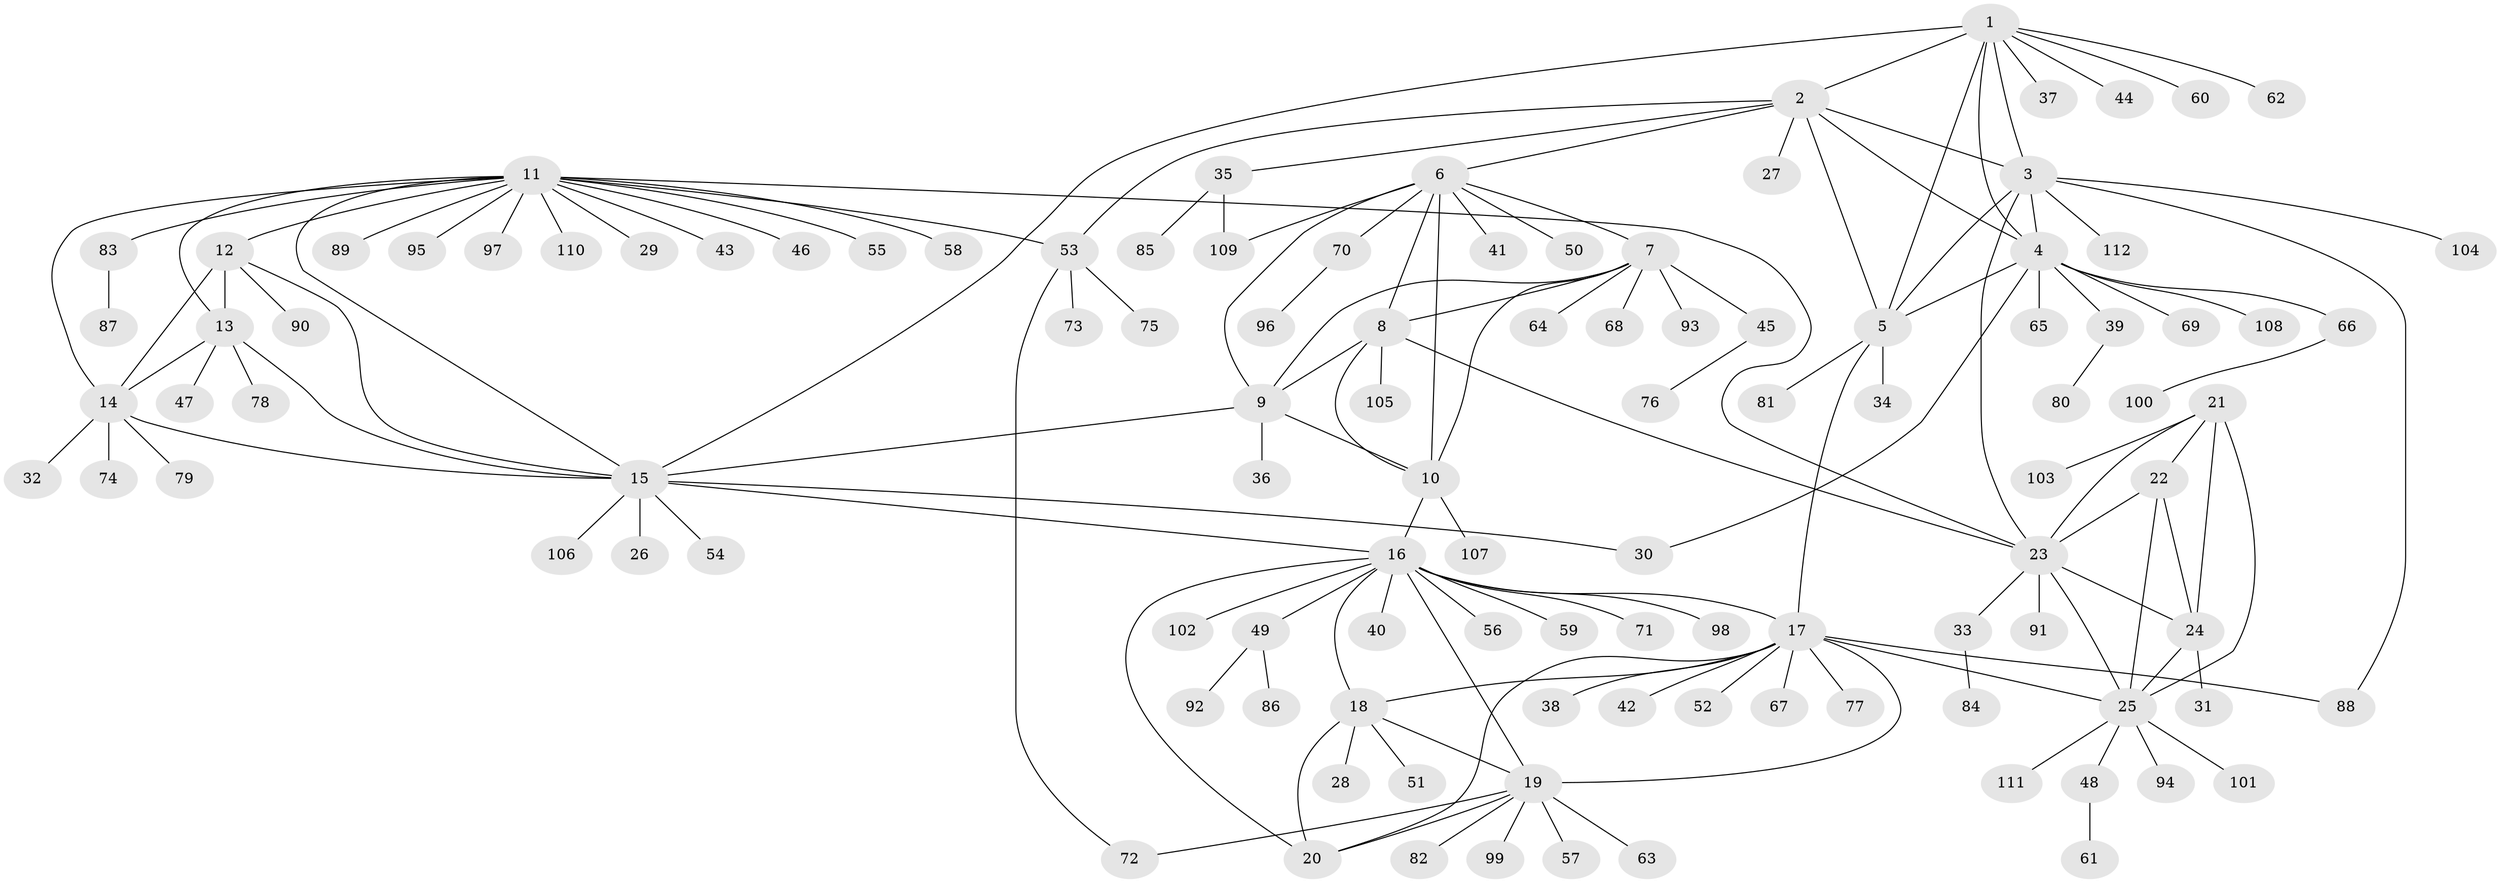 // coarse degree distribution, {6: 0.06521739130434782, 7: 0.06521739130434782, 5: 0.1956521739130435, 8: 0.10869565217391304, 4: 0.10869565217391304, 1: 0.32608695652173914, 2: 0.10869565217391304, 3: 0.021739130434782608}
// Generated by graph-tools (version 1.1) at 2025/52/03/04/25 22:52:45]
// undirected, 112 vertices, 152 edges
graph export_dot {
  node [color=gray90,style=filled];
  1;
  2;
  3;
  4;
  5;
  6;
  7;
  8;
  9;
  10;
  11;
  12;
  13;
  14;
  15;
  16;
  17;
  18;
  19;
  20;
  21;
  22;
  23;
  24;
  25;
  26;
  27;
  28;
  29;
  30;
  31;
  32;
  33;
  34;
  35;
  36;
  37;
  38;
  39;
  40;
  41;
  42;
  43;
  44;
  45;
  46;
  47;
  48;
  49;
  50;
  51;
  52;
  53;
  54;
  55;
  56;
  57;
  58;
  59;
  60;
  61;
  62;
  63;
  64;
  65;
  66;
  67;
  68;
  69;
  70;
  71;
  72;
  73;
  74;
  75;
  76;
  77;
  78;
  79;
  80;
  81;
  82;
  83;
  84;
  85;
  86;
  87;
  88;
  89;
  90;
  91;
  92;
  93;
  94;
  95;
  96;
  97;
  98;
  99;
  100;
  101;
  102;
  103;
  104;
  105;
  106;
  107;
  108;
  109;
  110;
  111;
  112;
  1 -- 2;
  1 -- 3;
  1 -- 4;
  1 -- 5;
  1 -- 15;
  1 -- 37;
  1 -- 44;
  1 -- 60;
  1 -- 62;
  2 -- 3;
  2 -- 4;
  2 -- 5;
  2 -- 6;
  2 -- 27;
  2 -- 35;
  2 -- 53;
  3 -- 4;
  3 -- 5;
  3 -- 23;
  3 -- 88;
  3 -- 104;
  3 -- 112;
  4 -- 5;
  4 -- 30;
  4 -- 39;
  4 -- 65;
  4 -- 66;
  4 -- 69;
  4 -- 108;
  5 -- 17;
  5 -- 34;
  5 -- 81;
  6 -- 7;
  6 -- 8;
  6 -- 9;
  6 -- 10;
  6 -- 41;
  6 -- 50;
  6 -- 70;
  6 -- 109;
  7 -- 8;
  7 -- 9;
  7 -- 10;
  7 -- 45;
  7 -- 64;
  7 -- 68;
  7 -- 93;
  8 -- 9;
  8 -- 10;
  8 -- 23;
  8 -- 105;
  9 -- 10;
  9 -- 15;
  9 -- 36;
  10 -- 16;
  10 -- 107;
  11 -- 12;
  11 -- 13;
  11 -- 14;
  11 -- 15;
  11 -- 23;
  11 -- 29;
  11 -- 43;
  11 -- 46;
  11 -- 53;
  11 -- 55;
  11 -- 58;
  11 -- 83;
  11 -- 89;
  11 -- 95;
  11 -- 97;
  11 -- 110;
  12 -- 13;
  12 -- 14;
  12 -- 15;
  12 -- 90;
  13 -- 14;
  13 -- 15;
  13 -- 47;
  13 -- 78;
  14 -- 15;
  14 -- 32;
  14 -- 74;
  14 -- 79;
  15 -- 16;
  15 -- 26;
  15 -- 30;
  15 -- 54;
  15 -- 106;
  16 -- 17;
  16 -- 18;
  16 -- 19;
  16 -- 20;
  16 -- 40;
  16 -- 49;
  16 -- 56;
  16 -- 59;
  16 -- 71;
  16 -- 98;
  16 -- 102;
  17 -- 18;
  17 -- 19;
  17 -- 20;
  17 -- 25;
  17 -- 38;
  17 -- 42;
  17 -- 52;
  17 -- 67;
  17 -- 77;
  17 -- 88;
  18 -- 19;
  18 -- 20;
  18 -- 28;
  18 -- 51;
  19 -- 20;
  19 -- 57;
  19 -- 63;
  19 -- 72;
  19 -- 82;
  19 -- 99;
  21 -- 22;
  21 -- 23;
  21 -- 24;
  21 -- 25;
  21 -- 103;
  22 -- 23;
  22 -- 24;
  22 -- 25;
  23 -- 24;
  23 -- 25;
  23 -- 33;
  23 -- 91;
  24 -- 25;
  24 -- 31;
  25 -- 48;
  25 -- 94;
  25 -- 101;
  25 -- 111;
  33 -- 84;
  35 -- 85;
  35 -- 109;
  39 -- 80;
  45 -- 76;
  48 -- 61;
  49 -- 86;
  49 -- 92;
  53 -- 72;
  53 -- 73;
  53 -- 75;
  66 -- 100;
  70 -- 96;
  83 -- 87;
}
